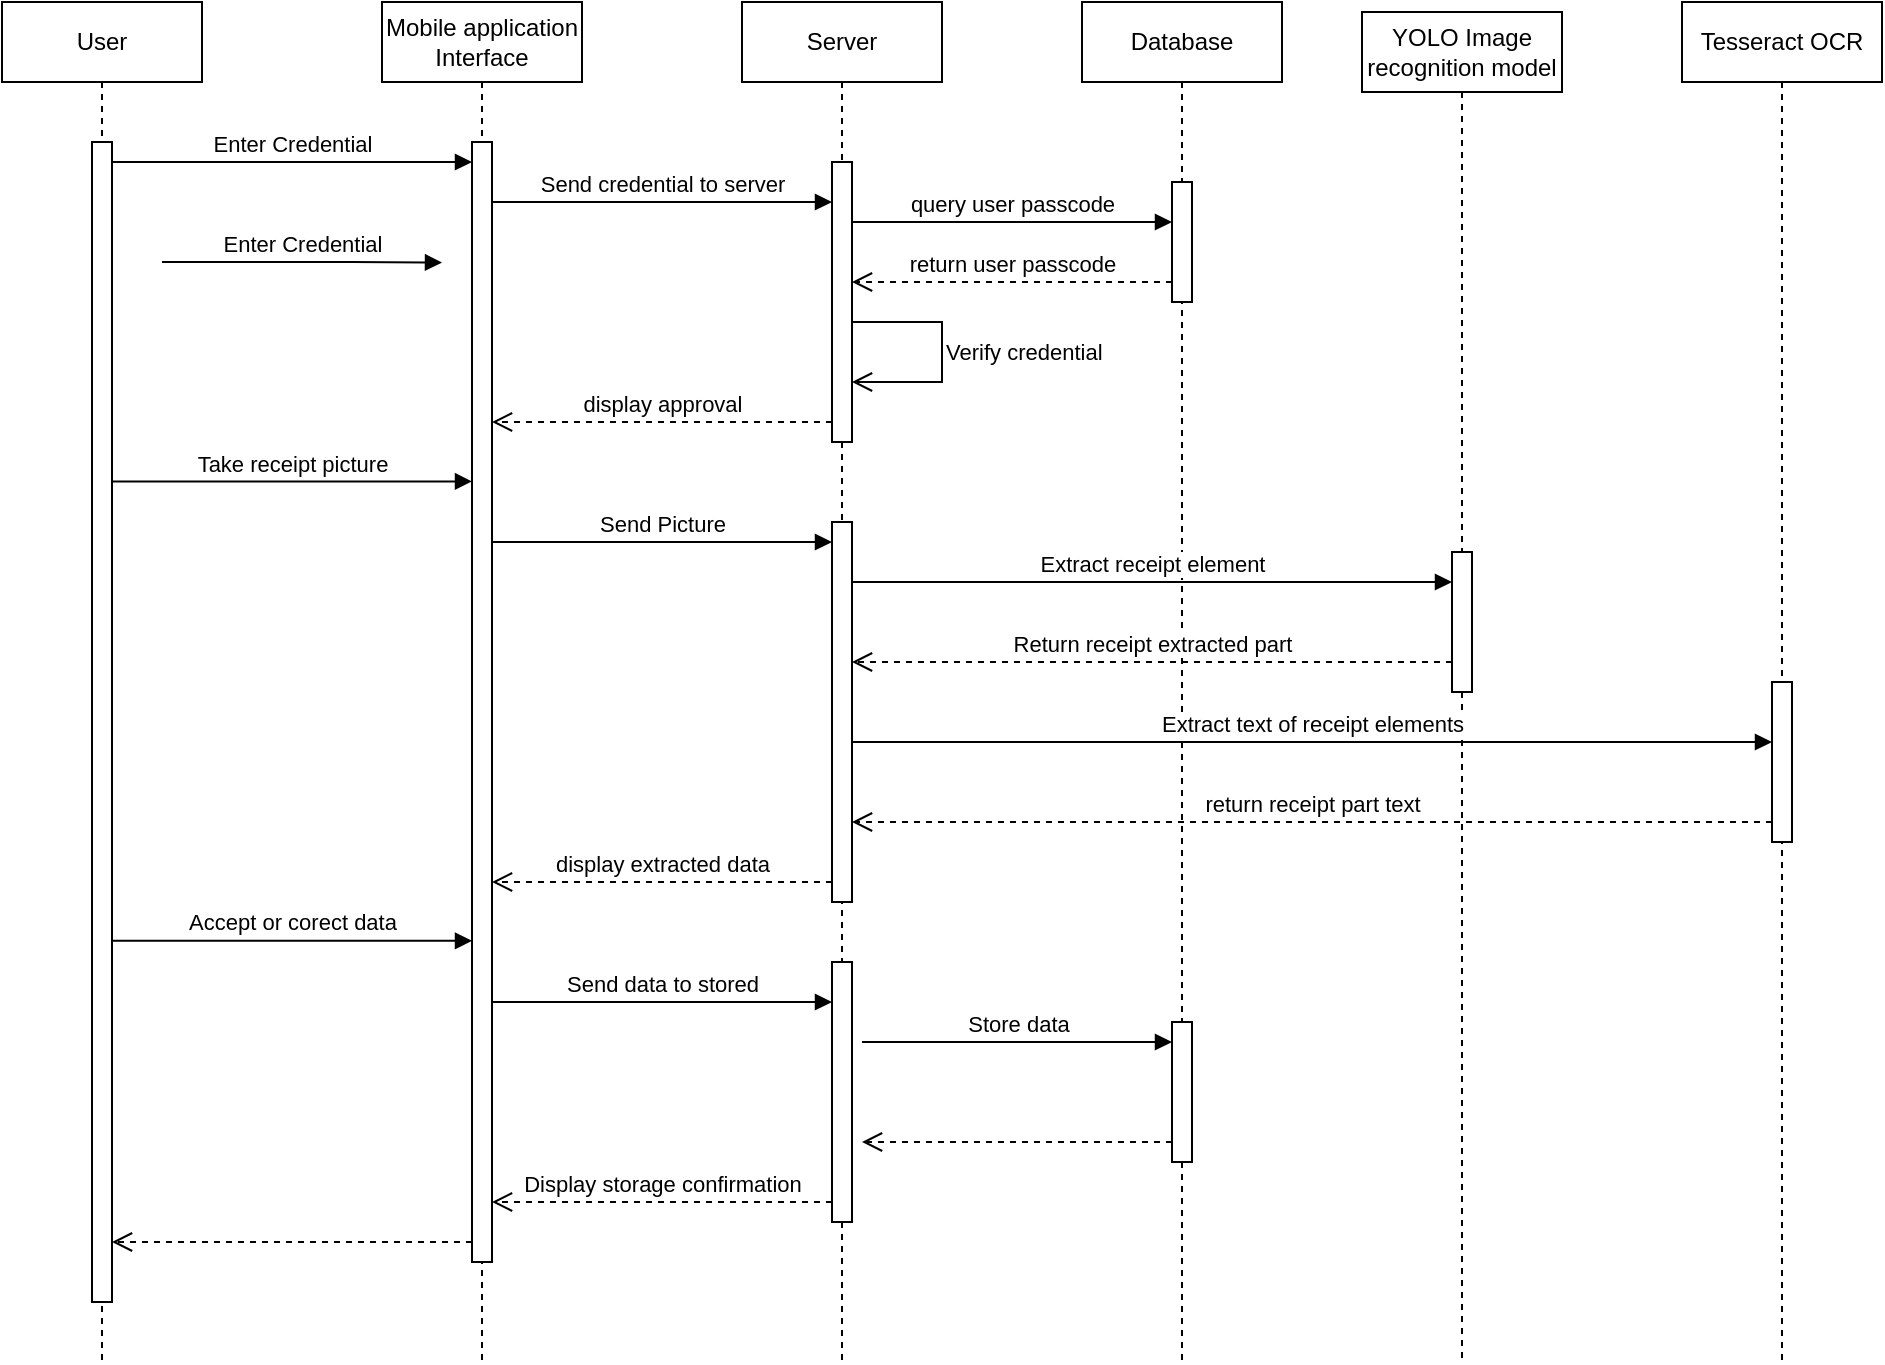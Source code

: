 <mxfile version="22.1.18" type="device">
  <diagram name="Page-1" id="2YBvvXClWsGukQMizWep">
    <mxGraphModel dx="314" dy="674" grid="0" gridSize="10" guides="1" tooltips="1" connect="1" arrows="1" fold="1" page="1" pageScale="1" pageWidth="850" pageHeight="1100" math="0" shadow="0">
      <root>
        <mxCell id="0" />
        <mxCell id="1" parent="0" />
        <mxCell id="aM9ryv3xv72pqoxQDRHE-1" value="User" style="shape=umlLifeline;perimeter=lifelinePerimeter;whiteSpace=wrap;html=1;container=0;dropTarget=0;collapsible=0;recursiveResize=0;outlineConnect=0;portConstraint=eastwest;newEdgeStyle={&quot;edgeStyle&quot;:&quot;elbowEdgeStyle&quot;,&quot;elbow&quot;:&quot;vertical&quot;,&quot;curved&quot;:0,&quot;rounded&quot;:0};" parent="1" vertex="1">
          <mxGeometry x="360" y="180" width="100" height="680" as="geometry" />
        </mxCell>
        <mxCell id="aM9ryv3xv72pqoxQDRHE-2" value="" style="html=1;points=[];perimeter=orthogonalPerimeter;outlineConnect=0;targetShapes=umlLifeline;portConstraint=eastwest;newEdgeStyle={&quot;edgeStyle&quot;:&quot;elbowEdgeStyle&quot;,&quot;elbow&quot;:&quot;vertical&quot;,&quot;curved&quot;:0,&quot;rounded&quot;:0};" parent="aM9ryv3xv72pqoxQDRHE-1" vertex="1">
          <mxGeometry x="45" y="70" width="10" height="580" as="geometry" />
        </mxCell>
        <mxCell id="aM9ryv3xv72pqoxQDRHE-5" value="Mobile application Interface" style="shape=umlLifeline;perimeter=lifelinePerimeter;whiteSpace=wrap;html=1;container=0;dropTarget=0;collapsible=0;recursiveResize=0;outlineConnect=0;portConstraint=eastwest;newEdgeStyle={&quot;edgeStyle&quot;:&quot;elbowEdgeStyle&quot;,&quot;elbow&quot;:&quot;vertical&quot;,&quot;curved&quot;:0,&quot;rounded&quot;:0};" parent="1" vertex="1">
          <mxGeometry x="550" y="180" width="100" height="680" as="geometry" />
        </mxCell>
        <mxCell id="aM9ryv3xv72pqoxQDRHE-6" value="" style="html=1;points=[];perimeter=orthogonalPerimeter;outlineConnect=0;targetShapes=umlLifeline;portConstraint=eastwest;newEdgeStyle={&quot;edgeStyle&quot;:&quot;elbowEdgeStyle&quot;,&quot;elbow&quot;:&quot;vertical&quot;,&quot;curved&quot;:0,&quot;rounded&quot;:0};" parent="aM9ryv3xv72pqoxQDRHE-5" vertex="1">
          <mxGeometry x="45" y="70" width="10" height="560" as="geometry" />
        </mxCell>
        <mxCell id="aM9ryv3xv72pqoxQDRHE-7" value="Enter Credential" style="html=1;verticalAlign=bottom;endArrow=block;edgeStyle=elbowEdgeStyle;elbow=horizontal;curved=0;rounded=0;" parent="1" source="aM9ryv3xv72pqoxQDRHE-2" target="aM9ryv3xv72pqoxQDRHE-6" edge="1">
          <mxGeometry relative="1" as="geometry">
            <mxPoint x="525" y="270" as="sourcePoint" />
            <Array as="points">
              <mxPoint x="510" y="260" />
            </Array>
          </mxGeometry>
        </mxCell>
        <mxCell id="XirWJyJZcK8UmRuFUK9q-1" value="Server" style="shape=umlLifeline;perimeter=lifelinePerimeter;whiteSpace=wrap;html=1;container=0;dropTarget=0;collapsible=0;recursiveResize=0;outlineConnect=0;portConstraint=eastwest;newEdgeStyle={&quot;edgeStyle&quot;:&quot;elbowEdgeStyle&quot;,&quot;elbow&quot;:&quot;vertical&quot;,&quot;curved&quot;:0,&quot;rounded&quot;:0};" parent="1" vertex="1">
          <mxGeometry x="730" y="180" width="100" height="680" as="geometry" />
        </mxCell>
        <mxCell id="XirWJyJZcK8UmRuFUK9q-2" value="" style="html=1;points=[];perimeter=orthogonalPerimeter;outlineConnect=0;targetShapes=umlLifeline;portConstraint=eastwest;newEdgeStyle={&quot;edgeStyle&quot;:&quot;elbowEdgeStyle&quot;,&quot;elbow&quot;:&quot;vertical&quot;,&quot;curved&quot;:0,&quot;rounded&quot;:0};" parent="XirWJyJZcK8UmRuFUK9q-1" vertex="1">
          <mxGeometry x="45" y="80" width="10" height="140" as="geometry" />
        </mxCell>
        <mxCell id="aM9ryv3xv72pqoxQDRHE-8" value="Verify credential" style="html=1;verticalAlign=middle;endArrow=open;endSize=8;edgeStyle=orthogonalEdgeStyle;elbow=vertical;rounded=0;labelPosition=right;verticalLabelPosition=middle;align=left;" parent="XirWJyJZcK8UmRuFUK9q-1" source="XirWJyJZcK8UmRuFUK9q-2" target="XirWJyJZcK8UmRuFUK9q-2" edge="1">
          <mxGeometry relative="1" as="geometry">
            <mxPoint x="60" y="190" as="targetPoint" />
            <Array as="points">
              <mxPoint x="100" y="160" />
              <mxPoint x="100" y="190" />
            </Array>
            <mxPoint x="80" y="160" as="sourcePoint" />
          </mxGeometry>
        </mxCell>
        <mxCell id="XirWJyJZcK8UmRuFUK9q-34" value="" style="html=1;points=[];perimeter=orthogonalPerimeter;outlineConnect=0;targetShapes=umlLifeline;portConstraint=eastwest;newEdgeStyle={&quot;edgeStyle&quot;:&quot;elbowEdgeStyle&quot;,&quot;elbow&quot;:&quot;vertical&quot;,&quot;curved&quot;:0,&quot;rounded&quot;:0};" parent="XirWJyJZcK8UmRuFUK9q-1" vertex="1">
          <mxGeometry x="45" y="260" width="10" height="190" as="geometry" />
        </mxCell>
        <mxCell id="XirWJyJZcK8UmRuFUK9q-35" value="" style="html=1;points=[];perimeter=orthogonalPerimeter;outlineConnect=0;targetShapes=umlLifeline;portConstraint=eastwest;newEdgeStyle={&quot;edgeStyle&quot;:&quot;elbowEdgeStyle&quot;,&quot;elbow&quot;:&quot;vertical&quot;,&quot;curved&quot;:0,&quot;rounded&quot;:0};" parent="XirWJyJZcK8UmRuFUK9q-1" vertex="1">
          <mxGeometry x="45" y="480" width="10" height="130" as="geometry" />
        </mxCell>
        <mxCell id="XirWJyJZcK8UmRuFUK9q-3" value="Database" style="shape=umlLifeline;perimeter=lifelinePerimeter;whiteSpace=wrap;html=1;container=0;dropTarget=0;collapsible=0;recursiveResize=0;outlineConnect=0;portConstraint=eastwest;newEdgeStyle={&quot;edgeStyle&quot;:&quot;elbowEdgeStyle&quot;,&quot;elbow&quot;:&quot;vertical&quot;,&quot;curved&quot;:0,&quot;rounded&quot;:0};" parent="1" vertex="1">
          <mxGeometry x="900" y="180" width="100" height="680" as="geometry" />
        </mxCell>
        <mxCell id="XirWJyJZcK8UmRuFUK9q-4" value="" style="html=1;points=[];perimeter=orthogonalPerimeter;outlineConnect=0;targetShapes=umlLifeline;portConstraint=eastwest;newEdgeStyle={&quot;edgeStyle&quot;:&quot;elbowEdgeStyle&quot;,&quot;elbow&quot;:&quot;vertical&quot;,&quot;curved&quot;:0,&quot;rounded&quot;:0};" parent="XirWJyJZcK8UmRuFUK9q-3" vertex="1">
          <mxGeometry x="45" y="90" width="10" height="60" as="geometry" />
        </mxCell>
        <mxCell id="XirWJyJZcK8UmRuFUK9q-36" value="" style="html=1;points=[];perimeter=orthogonalPerimeter;outlineConnect=0;targetShapes=umlLifeline;portConstraint=eastwest;newEdgeStyle={&quot;edgeStyle&quot;:&quot;elbowEdgeStyle&quot;,&quot;elbow&quot;:&quot;vertical&quot;,&quot;curved&quot;:0,&quot;rounded&quot;:0};" parent="XirWJyJZcK8UmRuFUK9q-3" vertex="1">
          <mxGeometry x="45" y="510" width="10" height="70" as="geometry" />
        </mxCell>
        <mxCell id="XirWJyJZcK8UmRuFUK9q-5" value="YOLO Image recognition model" style="shape=umlLifeline;perimeter=lifelinePerimeter;whiteSpace=wrap;html=1;container=0;dropTarget=0;collapsible=0;recursiveResize=0;outlineConnect=0;portConstraint=eastwest;newEdgeStyle={&quot;edgeStyle&quot;:&quot;elbowEdgeStyle&quot;,&quot;elbow&quot;:&quot;vertical&quot;,&quot;curved&quot;:0,&quot;rounded&quot;:0};" parent="1" vertex="1">
          <mxGeometry x="1040" y="185" width="100" height="675" as="geometry" />
        </mxCell>
        <mxCell id="XirWJyJZcK8UmRuFUK9q-6" value="" style="html=1;points=[];perimeter=orthogonalPerimeter;outlineConnect=0;targetShapes=umlLifeline;portConstraint=eastwest;newEdgeStyle={&quot;edgeStyle&quot;:&quot;elbowEdgeStyle&quot;,&quot;elbow&quot;:&quot;vertical&quot;,&quot;curved&quot;:0,&quot;rounded&quot;:0};" parent="XirWJyJZcK8UmRuFUK9q-5" vertex="1">
          <mxGeometry x="45" y="270" width="10" height="70" as="geometry" />
        </mxCell>
        <mxCell id="XirWJyJZcK8UmRuFUK9q-7" value="Tesseract OCR" style="shape=umlLifeline;perimeter=lifelinePerimeter;whiteSpace=wrap;html=1;container=0;dropTarget=0;collapsible=0;recursiveResize=0;outlineConnect=0;portConstraint=eastwest;newEdgeStyle={&quot;edgeStyle&quot;:&quot;elbowEdgeStyle&quot;,&quot;elbow&quot;:&quot;vertical&quot;,&quot;curved&quot;:0,&quot;rounded&quot;:0};" parent="1" vertex="1">
          <mxGeometry x="1200" y="180" width="100" height="680" as="geometry" />
        </mxCell>
        <mxCell id="XirWJyJZcK8UmRuFUK9q-10" value="Send credential to server" style="html=1;verticalAlign=bottom;endArrow=block;edgeStyle=elbowEdgeStyle;elbow=horizontal;curved=0;rounded=0;" parent="1" source="aM9ryv3xv72pqoxQDRHE-6" target="XirWJyJZcK8UmRuFUK9q-2" edge="1">
          <mxGeometry relative="1" as="geometry">
            <mxPoint x="610" y="280" as="sourcePoint" />
            <Array as="points">
              <mxPoint x="705" y="280" />
            </Array>
            <mxPoint x="770" y="280" as="targetPoint" />
          </mxGeometry>
        </mxCell>
        <mxCell id="XirWJyJZcK8UmRuFUK9q-14" value="query user passcode" style="html=1;verticalAlign=bottom;endArrow=block;edgeStyle=elbowEdgeStyle;elbow=horizontal;curved=0;rounded=0;" parent="1" source="XirWJyJZcK8UmRuFUK9q-2" target="XirWJyJZcK8UmRuFUK9q-4" edge="1">
          <mxGeometry relative="1" as="geometry">
            <mxPoint x="800" y="290" as="sourcePoint" />
            <Array as="points">
              <mxPoint x="880" y="290" />
            </Array>
            <mxPoint x="900" y="290" as="targetPoint" />
          </mxGeometry>
        </mxCell>
        <mxCell id="XirWJyJZcK8UmRuFUK9q-15" value="return user passcode" style="html=1;verticalAlign=bottom;endArrow=open;dashed=1;endSize=8;edgeStyle=elbowEdgeStyle;elbow=vertical;curved=0;rounded=0;" parent="1" source="XirWJyJZcK8UmRuFUK9q-4" target="XirWJyJZcK8UmRuFUK9q-2" edge="1">
          <mxGeometry relative="1" as="geometry">
            <mxPoint x="790" y="320" as="targetPoint" />
            <Array as="points">
              <mxPoint x="875" y="320" />
            </Array>
            <mxPoint x="940" y="320" as="sourcePoint" />
          </mxGeometry>
        </mxCell>
        <mxCell id="XirWJyJZcK8UmRuFUK9q-16" value="display approval" style="html=1;verticalAlign=bottom;endArrow=open;dashed=1;endSize=8;edgeStyle=elbowEdgeStyle;elbow=vertical;curved=0;rounded=0;" parent="1" source="XirWJyJZcK8UmRuFUK9q-2" target="aM9ryv3xv72pqoxQDRHE-6" edge="1">
          <mxGeometry relative="1" as="geometry">
            <mxPoint x="610" y="390" as="targetPoint" />
            <Array as="points">
              <mxPoint x="700" y="390" />
            </Array>
            <mxPoint x="770" y="390" as="sourcePoint" />
          </mxGeometry>
        </mxCell>
        <mxCell id="XirWJyJZcK8UmRuFUK9q-17" value="Enter Credential" style="html=1;verticalAlign=bottom;endArrow=block;edgeStyle=elbowEdgeStyle;elbow=horizontal;curved=0;rounded=0;" parent="1" edge="1">
          <mxGeometry relative="1" as="geometry">
            <mxPoint x="440" y="310.0" as="sourcePoint" />
            <Array as="points">
              <mxPoint x="535" y="310.0" />
            </Array>
            <mxPoint x="580" y="310.29" as="targetPoint" />
          </mxGeometry>
        </mxCell>
        <mxCell id="XirWJyJZcK8UmRuFUK9q-18" value="Take receipt picture" style="html=1;verticalAlign=bottom;endArrow=block;edgeStyle=elbowEdgeStyle;elbow=horizontal;curved=0;rounded=0;" parent="1" source="aM9ryv3xv72pqoxQDRHE-2" target="aM9ryv3xv72pqoxQDRHE-6" edge="1">
          <mxGeometry relative="1" as="geometry">
            <mxPoint x="440" y="420" as="sourcePoint" />
            <Array as="points">
              <mxPoint x="535" y="419.71" />
            </Array>
            <mxPoint x="570" y="420" as="targetPoint" />
          </mxGeometry>
        </mxCell>
        <mxCell id="XirWJyJZcK8UmRuFUK9q-19" value="Send Picture" style="html=1;verticalAlign=bottom;endArrow=block;edgeStyle=elbowEdgeStyle;elbow=horizontal;curved=0;rounded=0;" parent="1" source="aM9ryv3xv72pqoxQDRHE-6" target="XirWJyJZcK8UmRuFUK9q-34" edge="1">
          <mxGeometry relative="1" as="geometry">
            <mxPoint x="615" y="450.0" as="sourcePoint" />
            <Array as="points">
              <mxPoint x="710" y="450.0" />
            </Array>
            <mxPoint x="755" y="450.29" as="targetPoint" />
          </mxGeometry>
        </mxCell>
        <mxCell id="XirWJyJZcK8UmRuFUK9q-20" value="Extract receipt element" style="html=1;verticalAlign=bottom;endArrow=block;edgeStyle=elbowEdgeStyle;elbow=horizontal;curved=0;rounded=0;" parent="1" source="XirWJyJZcK8UmRuFUK9q-34" target="XirWJyJZcK8UmRuFUK9q-6" edge="1">
          <mxGeometry relative="1" as="geometry">
            <mxPoint x="800" y="470.0" as="sourcePoint" />
            <Array as="points">
              <mxPoint x="895" y="470.0" />
            </Array>
            <mxPoint x="1030" y="470" as="targetPoint" />
          </mxGeometry>
        </mxCell>
        <mxCell id="XirWJyJZcK8UmRuFUK9q-21" value="Return receipt extracted part" style="html=1;verticalAlign=bottom;endArrow=open;dashed=1;endSize=8;edgeStyle=elbowEdgeStyle;elbow=vertical;curved=0;rounded=0;" parent="1" source="XirWJyJZcK8UmRuFUK9q-6" target="XirWJyJZcK8UmRuFUK9q-34" edge="1">
          <mxGeometry relative="1" as="geometry">
            <mxPoint x="790" y="510" as="targetPoint" />
            <Array as="points">
              <mxPoint x="955" y="510" />
            </Array>
            <mxPoint x="1080" y="510" as="sourcePoint" />
          </mxGeometry>
        </mxCell>
        <mxCell id="XirWJyJZcK8UmRuFUK9q-22" value="Extract text of receipt elements" style="html=1;verticalAlign=bottom;endArrow=block;edgeStyle=elbowEdgeStyle;elbow=horizontal;curved=0;rounded=0;" parent="1" source="XirWJyJZcK8UmRuFUK9q-34" target="XirWJyJZcK8UmRuFUK9q-8" edge="1">
          <mxGeometry relative="1" as="geometry">
            <mxPoint x="800" y="550" as="sourcePoint" />
            <Array as="points">
              <mxPoint x="895" y="550" />
            </Array>
            <mxPoint x="1190" y="550" as="targetPoint" />
          </mxGeometry>
        </mxCell>
        <mxCell id="XirWJyJZcK8UmRuFUK9q-23" value="return receipt part text" style="html=1;verticalAlign=bottom;endArrow=open;dashed=1;endSize=8;edgeStyle=elbowEdgeStyle;elbow=vertical;curved=0;rounded=0;" parent="1" source="XirWJyJZcK8UmRuFUK9q-8" target="XirWJyJZcK8UmRuFUK9q-34" edge="1">
          <mxGeometry relative="1" as="geometry">
            <mxPoint x="820" y="590" as="targetPoint" />
            <Array as="points">
              <mxPoint x="985" y="590" />
            </Array>
            <mxPoint x="1190" y="590" as="sourcePoint" />
          </mxGeometry>
        </mxCell>
        <mxCell id="XirWJyJZcK8UmRuFUK9q-24" value="display extracted data" style="html=1;verticalAlign=bottom;endArrow=open;dashed=1;endSize=8;edgeStyle=elbowEdgeStyle;elbow=vertical;curved=0;rounded=0;" parent="1" source="XirWJyJZcK8UmRuFUK9q-34" target="aM9ryv3xv72pqoxQDRHE-6" edge="1">
          <mxGeometry relative="1" as="geometry">
            <mxPoint x="620" y="620" as="targetPoint" />
            <Array as="points">
              <mxPoint x="715" y="620" />
            </Array>
            <mxPoint x="760" y="620" as="sourcePoint" />
          </mxGeometry>
        </mxCell>
        <mxCell id="XirWJyJZcK8UmRuFUK9q-25" value="Accept or corect data" style="html=1;verticalAlign=bottom;endArrow=block;edgeStyle=elbowEdgeStyle;elbow=horizontal;curved=0;rounded=0;" parent="1" source="aM9ryv3xv72pqoxQDRHE-2" target="aM9ryv3xv72pqoxQDRHE-6" edge="1">
          <mxGeometry relative="1" as="geometry">
            <mxPoint x="440" y="649.43" as="sourcePoint" />
            <Array as="points">
              <mxPoint x="535" y="649.43" />
            </Array>
            <mxPoint x="580" y="649.72" as="targetPoint" />
          </mxGeometry>
        </mxCell>
        <mxCell id="XirWJyJZcK8UmRuFUK9q-26" value="Send data to stored" style="html=1;verticalAlign=bottom;endArrow=block;edgeStyle=elbowEdgeStyle;elbow=horizontal;curved=0;rounded=0;" parent="1" source="aM9ryv3xv72pqoxQDRHE-6" target="XirWJyJZcK8UmRuFUK9q-35" edge="1">
          <mxGeometry relative="1" as="geometry">
            <mxPoint x="615" y="680" as="sourcePoint" />
            <Array as="points">
              <mxPoint x="710" y="680" />
            </Array>
            <mxPoint x="755" y="680.29" as="targetPoint" />
          </mxGeometry>
        </mxCell>
        <mxCell id="XirWJyJZcK8UmRuFUK9q-27" value="Store data" style="html=1;verticalAlign=bottom;endArrow=block;edgeStyle=elbowEdgeStyle;elbow=horizontal;curved=0;rounded=0;" parent="1" target="XirWJyJZcK8UmRuFUK9q-36" edge="1">
          <mxGeometry relative="1" as="geometry">
            <mxPoint x="790" y="700" as="sourcePoint" />
            <Array as="points">
              <mxPoint x="885" y="700" />
            </Array>
            <mxPoint x="930" y="700.29" as="targetPoint" />
          </mxGeometry>
        </mxCell>
        <mxCell id="XirWJyJZcK8UmRuFUK9q-28" value="" style="html=1;verticalAlign=bottom;endArrow=open;dashed=1;endSize=8;edgeStyle=elbowEdgeStyle;elbow=vertical;curved=0;rounded=0;entryX=1.5;entryY=0.692;entryDx=0;entryDy=0;entryPerimeter=0;" parent="1" source="XirWJyJZcK8UmRuFUK9q-36" target="XirWJyJZcK8UmRuFUK9q-35" edge="1">
          <mxGeometry relative="1" as="geometry">
            <mxPoint x="790" y="750" as="targetPoint" />
            <Array as="points">
              <mxPoint x="885" y="750" />
            </Array>
            <mxPoint x="920" y="750" as="sourcePoint" />
          </mxGeometry>
        </mxCell>
        <mxCell id="XirWJyJZcK8UmRuFUK9q-29" value="Display storage confirmation" style="html=1;verticalAlign=bottom;endArrow=open;dashed=1;endSize=8;edgeStyle=elbowEdgeStyle;elbow=vertical;curved=0;rounded=0;" parent="1" source="XirWJyJZcK8UmRuFUK9q-35" target="aM9ryv3xv72pqoxQDRHE-6" edge="1">
          <mxGeometry relative="1" as="geometry">
            <mxPoint x="610" y="780" as="targetPoint" />
            <Array as="points">
              <mxPoint x="705" y="780" />
            </Array>
            <mxPoint x="760" y="780" as="sourcePoint" />
          </mxGeometry>
        </mxCell>
        <mxCell id="XirWJyJZcK8UmRuFUK9q-33" value="" style="html=1;verticalAlign=bottom;endArrow=open;dashed=1;endSize=8;edgeStyle=elbowEdgeStyle;elbow=vertical;curved=0;rounded=0;" parent="1" source="aM9ryv3xv72pqoxQDRHE-6" target="aM9ryv3xv72pqoxQDRHE-2" edge="1">
          <mxGeometry relative="1" as="geometry">
            <mxPoint x="420" y="800" as="targetPoint" />
            <Array as="points">
              <mxPoint x="515" y="800" />
            </Array>
            <mxPoint x="590" y="800" as="sourcePoint" />
          </mxGeometry>
        </mxCell>
        <mxCell id="XirWJyJZcK8UmRuFUK9q-8" value="" style="html=1;points=[];perimeter=orthogonalPerimeter;outlineConnect=0;targetShapes=umlLifeline;portConstraint=eastwest;newEdgeStyle={&quot;edgeStyle&quot;:&quot;elbowEdgeStyle&quot;,&quot;elbow&quot;:&quot;vertical&quot;,&quot;curved&quot;:0,&quot;rounded&quot;:0};" parent="1" vertex="1">
          <mxGeometry x="1245" y="520" width="10" height="80" as="geometry" />
        </mxCell>
      </root>
    </mxGraphModel>
  </diagram>
</mxfile>
